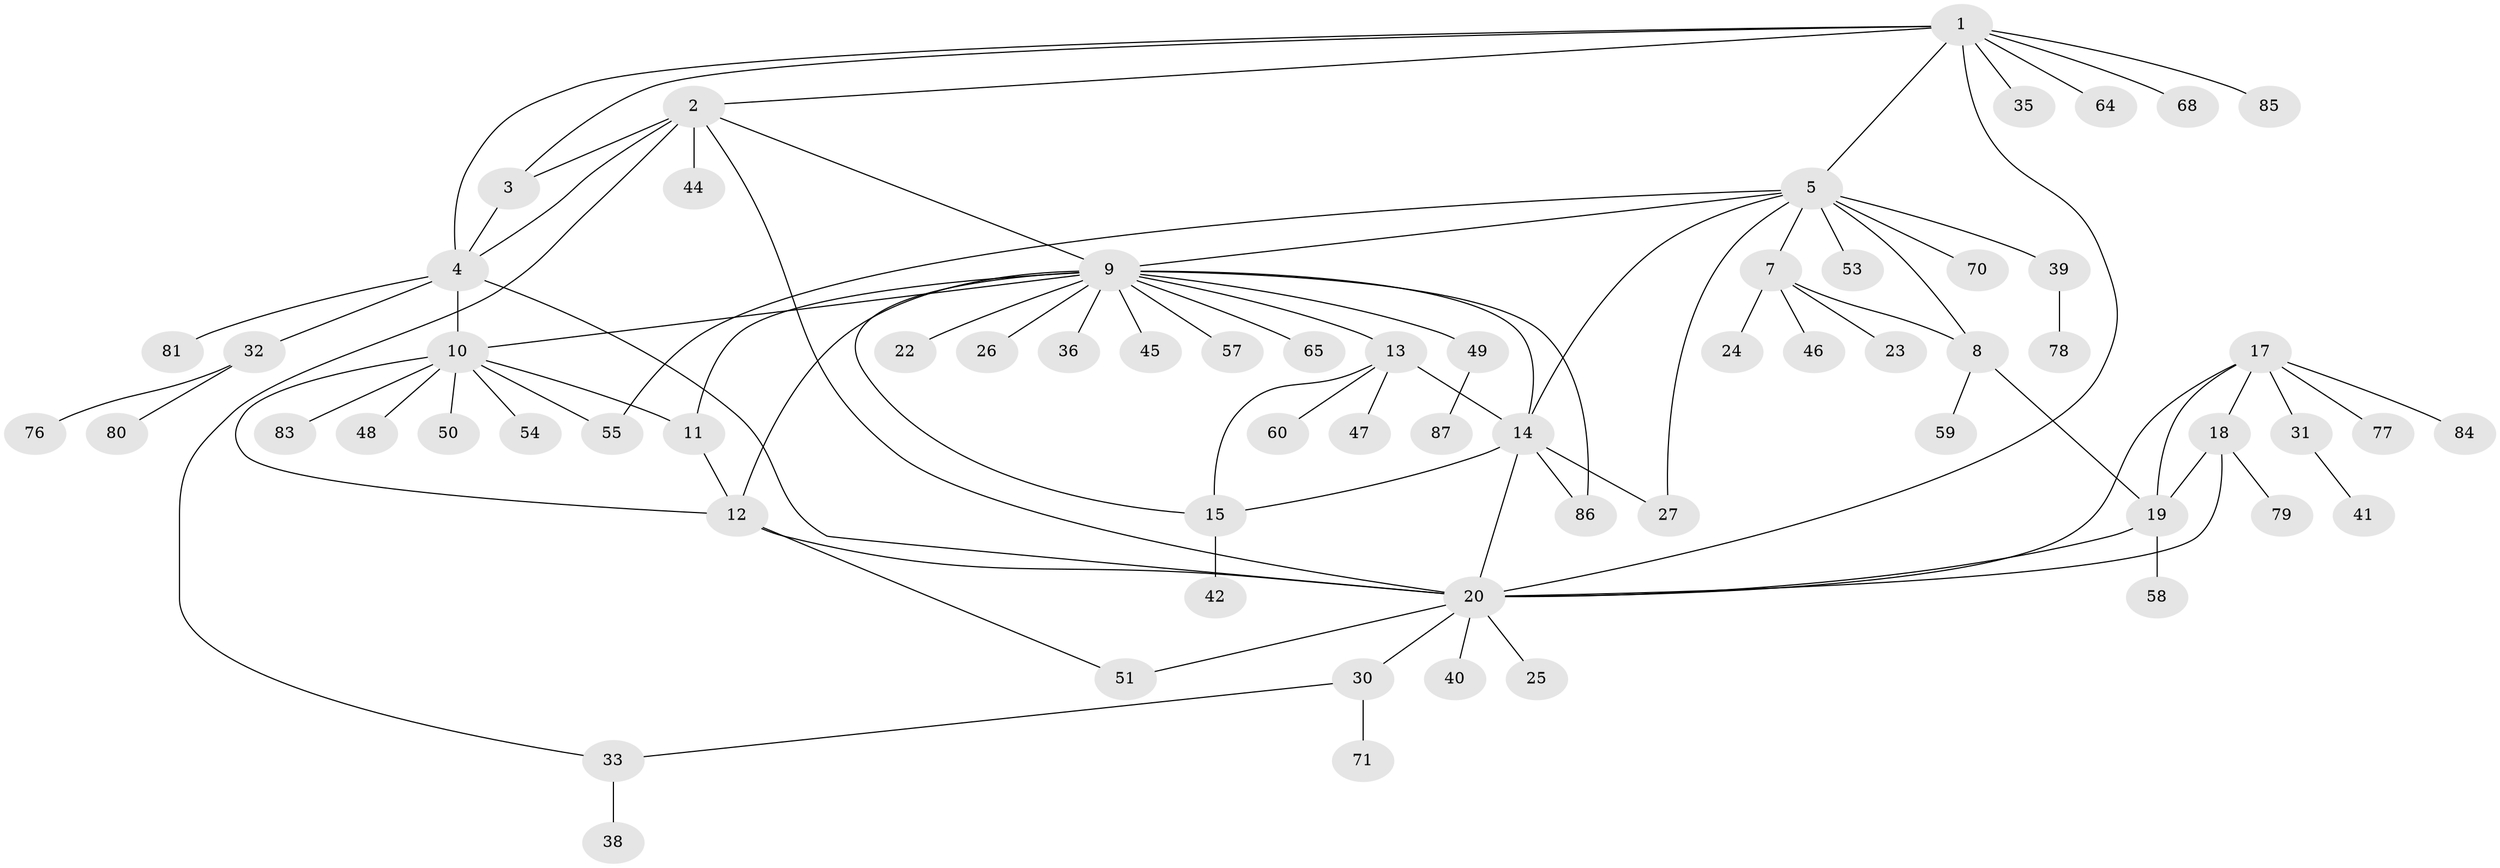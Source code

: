 // original degree distribution, {9: 0.034482758620689655, 7: 0.04597701149425287, 3: 0.06896551724137931, 8: 0.022988505747126436, 6: 0.022988505747126436, 5: 0.04597701149425287, 10: 0.011494252873563218, 4: 0.034482758620689655, 12: 0.011494252873563218, 2: 0.13793103448275862, 1: 0.5632183908045977}
// Generated by graph-tools (version 1.1) at 2025/42/03/06/25 10:42:13]
// undirected, 66 vertices, 91 edges
graph export_dot {
graph [start="1"]
  node [color=gray90,style=filled];
  1 [super="+21"];
  2;
  3;
  4 [super="+82"];
  5 [super="+6"];
  7 [super="+56"];
  8;
  9 [super="+16"];
  10 [super="+75"];
  11;
  12 [super="+61"];
  13 [super="+43"];
  14;
  15 [super="+66"];
  17 [super="+29"];
  18;
  19 [super="+28"];
  20 [super="+74"];
  22;
  23;
  24 [super="+37"];
  25;
  26;
  27 [super="+52"];
  30 [super="+34"];
  31 [super="+72"];
  32 [super="+63"];
  33 [super="+69"];
  35;
  36;
  38;
  39;
  40;
  41;
  42 [super="+73"];
  44;
  45;
  46;
  47;
  48;
  49 [super="+67"];
  50;
  51;
  53;
  54;
  55;
  57;
  58;
  59 [super="+62"];
  60;
  64;
  65;
  68;
  70;
  71;
  76;
  77;
  78;
  79;
  80;
  81;
  83;
  84;
  85;
  86;
  87;
  1 -- 2;
  1 -- 3;
  1 -- 4;
  1 -- 5;
  1 -- 35;
  1 -- 64;
  1 -- 68;
  1 -- 85;
  1 -- 20;
  2 -- 3;
  2 -- 4;
  2 -- 33;
  2 -- 44;
  2 -- 20;
  2 -- 9;
  3 -- 4;
  4 -- 10;
  4 -- 20;
  4 -- 32;
  4 -- 81;
  5 -- 7 [weight=2];
  5 -- 8 [weight=2];
  5 -- 14;
  5 -- 27;
  5 -- 39;
  5 -- 55;
  5 -- 70;
  5 -- 9;
  5 -- 53;
  7 -- 8;
  7 -- 23;
  7 -- 24;
  7 -- 46;
  8 -- 19;
  8 -- 59;
  9 -- 10;
  9 -- 11;
  9 -- 12;
  9 -- 26;
  9 -- 49;
  9 -- 65;
  9 -- 86;
  9 -- 36;
  9 -- 13;
  9 -- 14;
  9 -- 15;
  9 -- 45;
  9 -- 22;
  9 -- 57;
  10 -- 11;
  10 -- 12;
  10 -- 48;
  10 -- 50;
  10 -- 54;
  10 -- 55;
  10 -- 83;
  11 -- 12;
  12 -- 20;
  12 -- 51;
  13 -- 14;
  13 -- 15;
  13 -- 60;
  13 -- 47;
  14 -- 15;
  14 -- 20;
  14 -- 27;
  14 -- 86;
  15 -- 42;
  17 -- 18;
  17 -- 19;
  17 -- 20;
  17 -- 31;
  17 -- 77;
  17 -- 84;
  18 -- 19;
  18 -- 20;
  18 -- 79;
  19 -- 20;
  19 -- 58;
  20 -- 25;
  20 -- 30;
  20 -- 40;
  20 -- 51;
  30 -- 33;
  30 -- 71;
  31 -- 41;
  32 -- 80;
  32 -- 76;
  33 -- 38;
  39 -- 78;
  49 -- 87;
}

